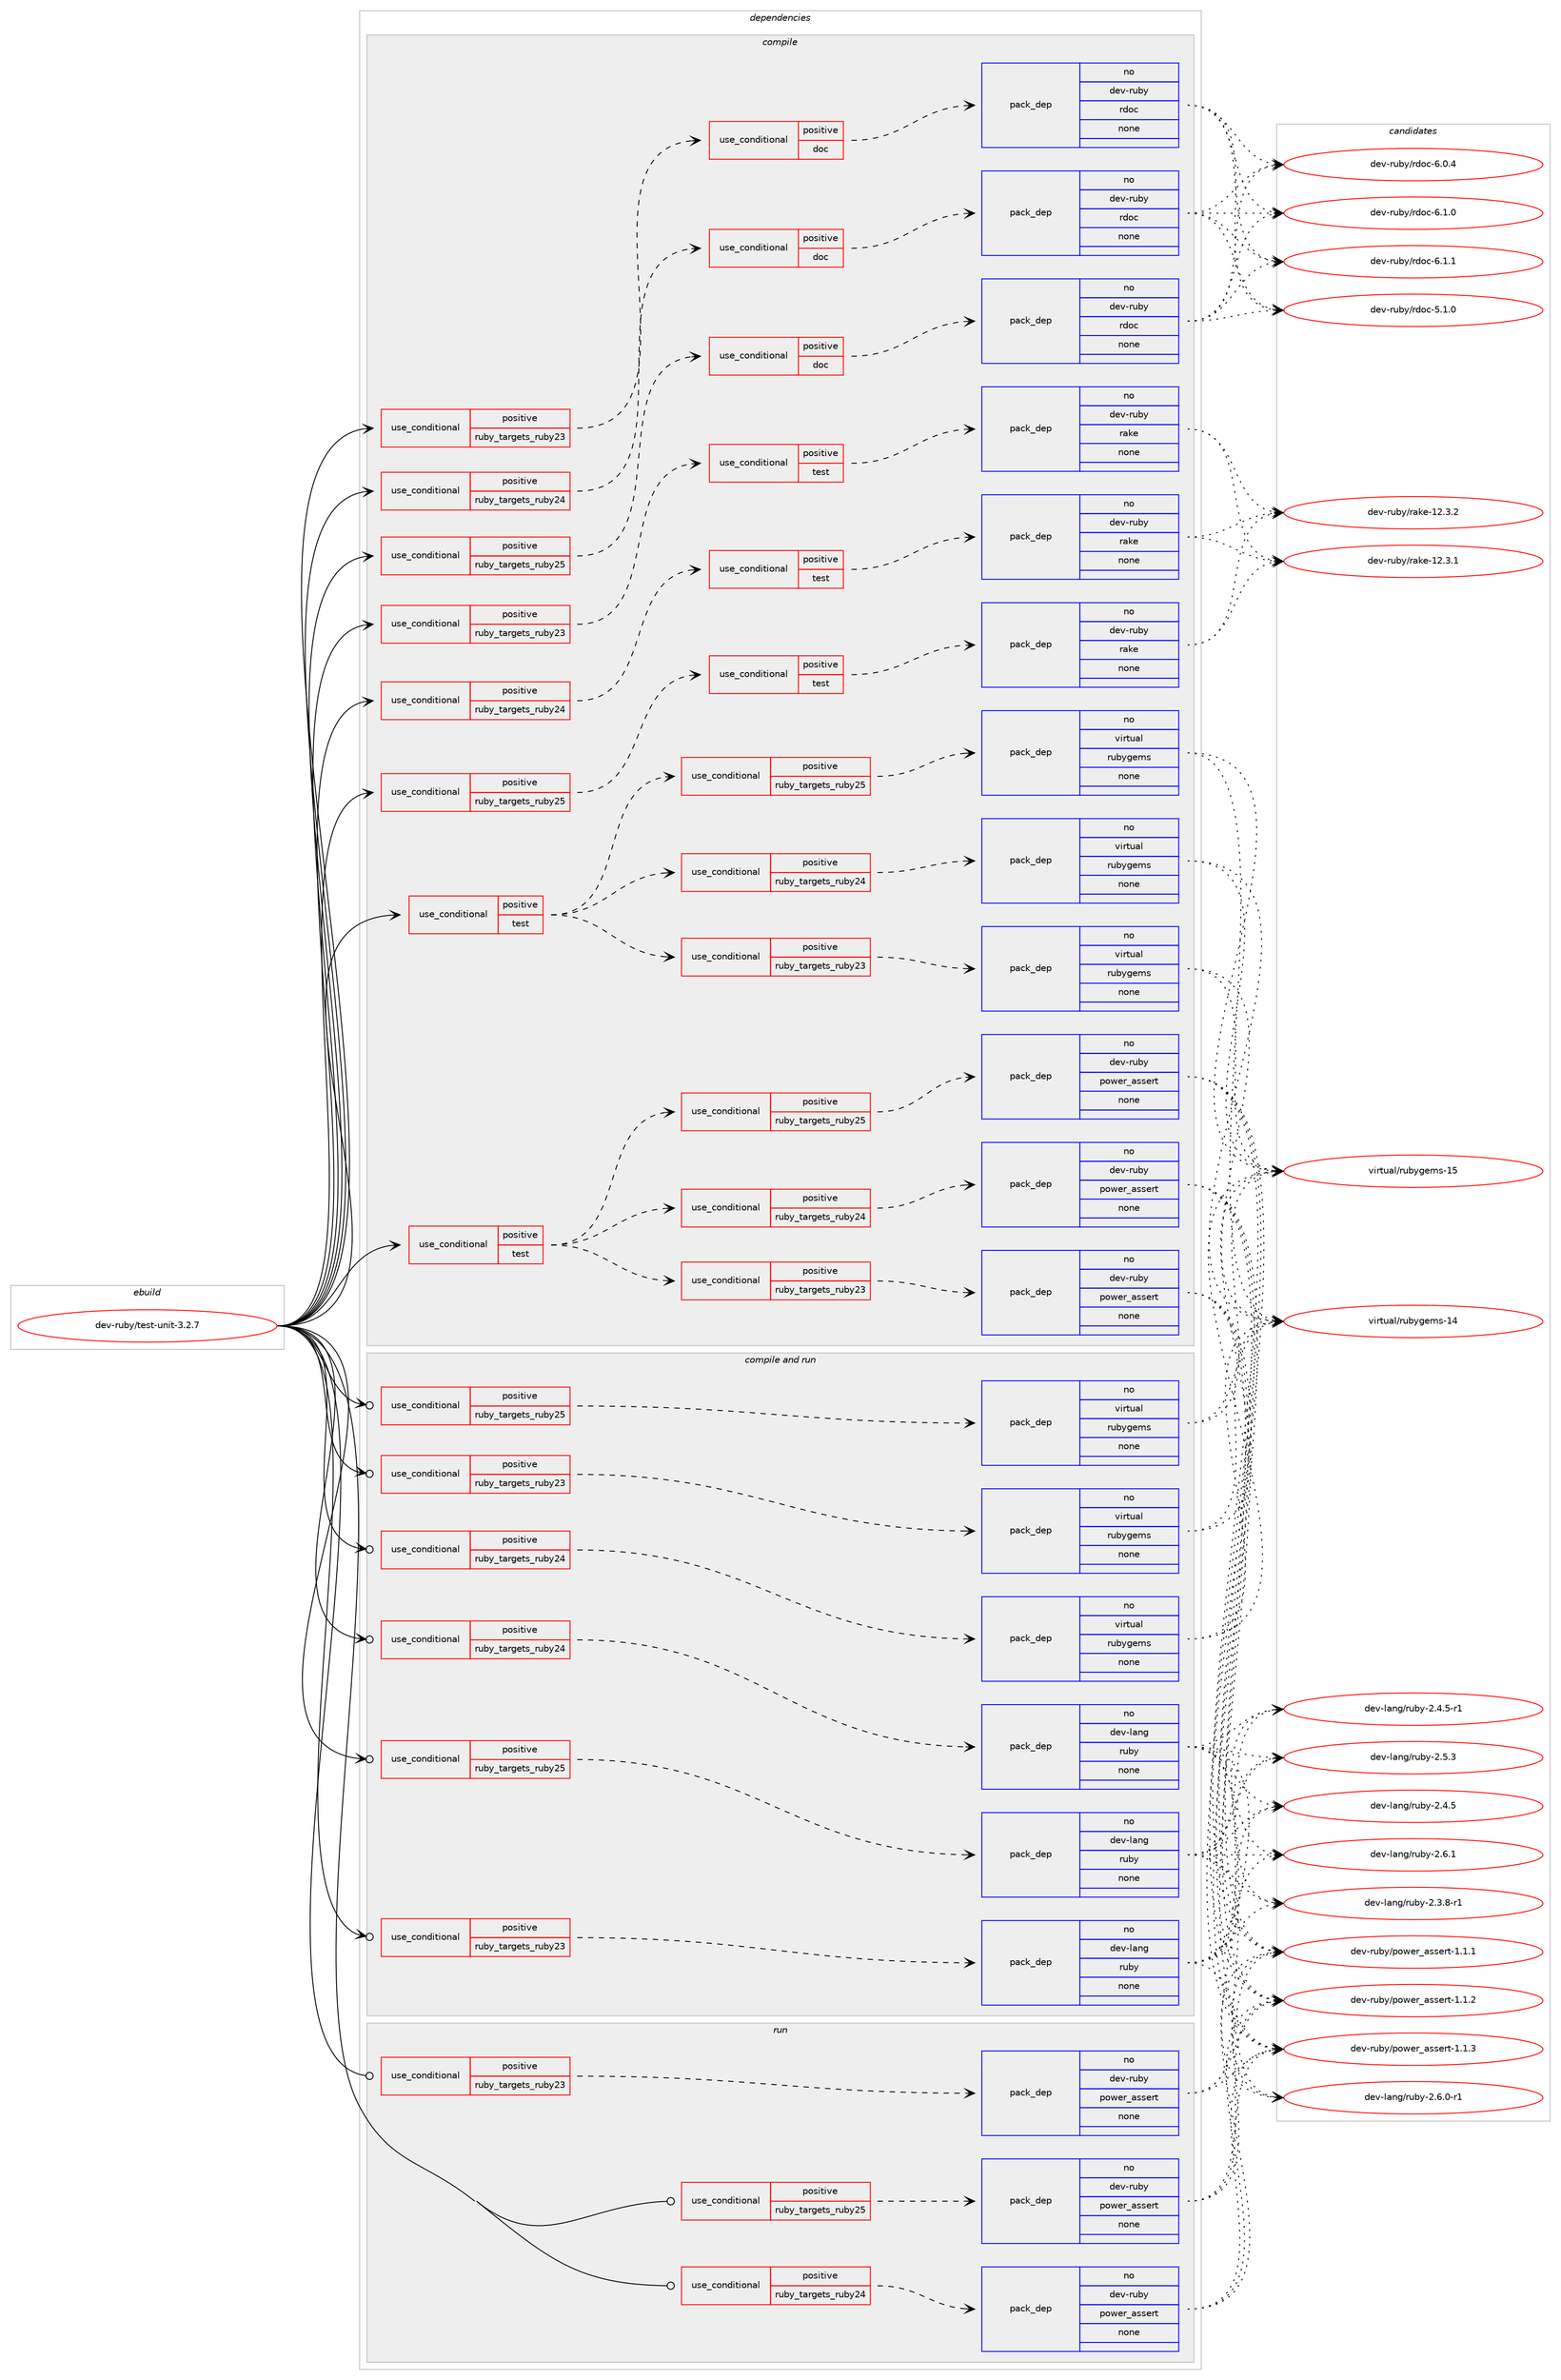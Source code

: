 digraph prolog {

# *************
# Graph options
# *************

newrank=true;
concentrate=true;
compound=true;
graph [rankdir=LR,fontname=Helvetica,fontsize=10,ranksep=1.5];#, ranksep=2.5, nodesep=0.2];
edge  [arrowhead=vee];
node  [fontname=Helvetica,fontsize=10];

# **********
# The ebuild
# **********

subgraph cluster_leftcol {
color=gray;
rank=same;
label=<<i>ebuild</i>>;
id [label="dev-ruby/test-unit-3.2.7", color=red, width=4, href="../dev-ruby/test-unit-3.2.7.svg"];
}

# ****************
# The dependencies
# ****************

subgraph cluster_midcol {
color=gray;
label=<<i>dependencies</i>>;
subgraph cluster_compile {
fillcolor="#eeeeee";
style=filled;
label=<<i>compile</i>>;
subgraph cond419848 {
dependency1532650 [label=<<TABLE BORDER="0" CELLBORDER="1" CELLSPACING="0" CELLPADDING="4"><TR><TD ROWSPAN="3" CELLPADDING="10">use_conditional</TD></TR><TR><TD>positive</TD></TR><TR><TD>ruby_targets_ruby23</TD></TR></TABLE>>, shape=none, color=red];
subgraph cond419849 {
dependency1532651 [label=<<TABLE BORDER="0" CELLBORDER="1" CELLSPACING="0" CELLPADDING="4"><TR><TD ROWSPAN="3" CELLPADDING="10">use_conditional</TD></TR><TR><TD>positive</TD></TR><TR><TD>doc</TD></TR></TABLE>>, shape=none, color=red];
subgraph pack1089286 {
dependency1532652 [label=<<TABLE BORDER="0" CELLBORDER="1" CELLSPACING="0" CELLPADDING="4" WIDTH="220"><TR><TD ROWSPAN="6" CELLPADDING="30">pack_dep</TD></TR><TR><TD WIDTH="110">no</TD></TR><TR><TD>dev-ruby</TD></TR><TR><TD>rdoc</TD></TR><TR><TD>none</TD></TR><TR><TD></TD></TR></TABLE>>, shape=none, color=blue];
}
dependency1532651:e -> dependency1532652:w [weight=20,style="dashed",arrowhead="vee"];
}
dependency1532650:e -> dependency1532651:w [weight=20,style="dashed",arrowhead="vee"];
}
id:e -> dependency1532650:w [weight=20,style="solid",arrowhead="vee"];
subgraph cond419850 {
dependency1532653 [label=<<TABLE BORDER="0" CELLBORDER="1" CELLSPACING="0" CELLPADDING="4"><TR><TD ROWSPAN="3" CELLPADDING="10">use_conditional</TD></TR><TR><TD>positive</TD></TR><TR><TD>ruby_targets_ruby23</TD></TR></TABLE>>, shape=none, color=red];
subgraph cond419851 {
dependency1532654 [label=<<TABLE BORDER="0" CELLBORDER="1" CELLSPACING="0" CELLPADDING="4"><TR><TD ROWSPAN="3" CELLPADDING="10">use_conditional</TD></TR><TR><TD>positive</TD></TR><TR><TD>test</TD></TR></TABLE>>, shape=none, color=red];
subgraph pack1089287 {
dependency1532655 [label=<<TABLE BORDER="0" CELLBORDER="1" CELLSPACING="0" CELLPADDING="4" WIDTH="220"><TR><TD ROWSPAN="6" CELLPADDING="30">pack_dep</TD></TR><TR><TD WIDTH="110">no</TD></TR><TR><TD>dev-ruby</TD></TR><TR><TD>rake</TD></TR><TR><TD>none</TD></TR><TR><TD></TD></TR></TABLE>>, shape=none, color=blue];
}
dependency1532654:e -> dependency1532655:w [weight=20,style="dashed",arrowhead="vee"];
}
dependency1532653:e -> dependency1532654:w [weight=20,style="dashed",arrowhead="vee"];
}
id:e -> dependency1532653:w [weight=20,style="solid",arrowhead="vee"];
subgraph cond419852 {
dependency1532656 [label=<<TABLE BORDER="0" CELLBORDER="1" CELLSPACING="0" CELLPADDING="4"><TR><TD ROWSPAN="3" CELLPADDING="10">use_conditional</TD></TR><TR><TD>positive</TD></TR><TR><TD>ruby_targets_ruby24</TD></TR></TABLE>>, shape=none, color=red];
subgraph cond419853 {
dependency1532657 [label=<<TABLE BORDER="0" CELLBORDER="1" CELLSPACING="0" CELLPADDING="4"><TR><TD ROWSPAN="3" CELLPADDING="10">use_conditional</TD></TR><TR><TD>positive</TD></TR><TR><TD>doc</TD></TR></TABLE>>, shape=none, color=red];
subgraph pack1089288 {
dependency1532658 [label=<<TABLE BORDER="0" CELLBORDER="1" CELLSPACING="0" CELLPADDING="4" WIDTH="220"><TR><TD ROWSPAN="6" CELLPADDING="30">pack_dep</TD></TR><TR><TD WIDTH="110">no</TD></TR><TR><TD>dev-ruby</TD></TR><TR><TD>rdoc</TD></TR><TR><TD>none</TD></TR><TR><TD></TD></TR></TABLE>>, shape=none, color=blue];
}
dependency1532657:e -> dependency1532658:w [weight=20,style="dashed",arrowhead="vee"];
}
dependency1532656:e -> dependency1532657:w [weight=20,style="dashed",arrowhead="vee"];
}
id:e -> dependency1532656:w [weight=20,style="solid",arrowhead="vee"];
subgraph cond419854 {
dependency1532659 [label=<<TABLE BORDER="0" CELLBORDER="1" CELLSPACING="0" CELLPADDING="4"><TR><TD ROWSPAN="3" CELLPADDING="10">use_conditional</TD></TR><TR><TD>positive</TD></TR><TR><TD>ruby_targets_ruby24</TD></TR></TABLE>>, shape=none, color=red];
subgraph cond419855 {
dependency1532660 [label=<<TABLE BORDER="0" CELLBORDER="1" CELLSPACING="0" CELLPADDING="4"><TR><TD ROWSPAN="3" CELLPADDING="10">use_conditional</TD></TR><TR><TD>positive</TD></TR><TR><TD>test</TD></TR></TABLE>>, shape=none, color=red];
subgraph pack1089289 {
dependency1532661 [label=<<TABLE BORDER="0" CELLBORDER="1" CELLSPACING="0" CELLPADDING="4" WIDTH="220"><TR><TD ROWSPAN="6" CELLPADDING="30">pack_dep</TD></TR><TR><TD WIDTH="110">no</TD></TR><TR><TD>dev-ruby</TD></TR><TR><TD>rake</TD></TR><TR><TD>none</TD></TR><TR><TD></TD></TR></TABLE>>, shape=none, color=blue];
}
dependency1532660:e -> dependency1532661:w [weight=20,style="dashed",arrowhead="vee"];
}
dependency1532659:e -> dependency1532660:w [weight=20,style="dashed",arrowhead="vee"];
}
id:e -> dependency1532659:w [weight=20,style="solid",arrowhead="vee"];
subgraph cond419856 {
dependency1532662 [label=<<TABLE BORDER="0" CELLBORDER="1" CELLSPACING="0" CELLPADDING="4"><TR><TD ROWSPAN="3" CELLPADDING="10">use_conditional</TD></TR><TR><TD>positive</TD></TR><TR><TD>ruby_targets_ruby25</TD></TR></TABLE>>, shape=none, color=red];
subgraph cond419857 {
dependency1532663 [label=<<TABLE BORDER="0" CELLBORDER="1" CELLSPACING="0" CELLPADDING="4"><TR><TD ROWSPAN="3" CELLPADDING="10">use_conditional</TD></TR><TR><TD>positive</TD></TR><TR><TD>doc</TD></TR></TABLE>>, shape=none, color=red];
subgraph pack1089290 {
dependency1532664 [label=<<TABLE BORDER="0" CELLBORDER="1" CELLSPACING="0" CELLPADDING="4" WIDTH="220"><TR><TD ROWSPAN="6" CELLPADDING="30">pack_dep</TD></TR><TR><TD WIDTH="110">no</TD></TR><TR><TD>dev-ruby</TD></TR><TR><TD>rdoc</TD></TR><TR><TD>none</TD></TR><TR><TD></TD></TR></TABLE>>, shape=none, color=blue];
}
dependency1532663:e -> dependency1532664:w [weight=20,style="dashed",arrowhead="vee"];
}
dependency1532662:e -> dependency1532663:w [weight=20,style="dashed",arrowhead="vee"];
}
id:e -> dependency1532662:w [weight=20,style="solid",arrowhead="vee"];
subgraph cond419858 {
dependency1532665 [label=<<TABLE BORDER="0" CELLBORDER="1" CELLSPACING="0" CELLPADDING="4"><TR><TD ROWSPAN="3" CELLPADDING="10">use_conditional</TD></TR><TR><TD>positive</TD></TR><TR><TD>ruby_targets_ruby25</TD></TR></TABLE>>, shape=none, color=red];
subgraph cond419859 {
dependency1532666 [label=<<TABLE BORDER="0" CELLBORDER="1" CELLSPACING="0" CELLPADDING="4"><TR><TD ROWSPAN="3" CELLPADDING="10">use_conditional</TD></TR><TR><TD>positive</TD></TR><TR><TD>test</TD></TR></TABLE>>, shape=none, color=red];
subgraph pack1089291 {
dependency1532667 [label=<<TABLE BORDER="0" CELLBORDER="1" CELLSPACING="0" CELLPADDING="4" WIDTH="220"><TR><TD ROWSPAN="6" CELLPADDING="30">pack_dep</TD></TR><TR><TD WIDTH="110">no</TD></TR><TR><TD>dev-ruby</TD></TR><TR><TD>rake</TD></TR><TR><TD>none</TD></TR><TR><TD></TD></TR></TABLE>>, shape=none, color=blue];
}
dependency1532666:e -> dependency1532667:w [weight=20,style="dashed",arrowhead="vee"];
}
dependency1532665:e -> dependency1532666:w [weight=20,style="dashed",arrowhead="vee"];
}
id:e -> dependency1532665:w [weight=20,style="solid",arrowhead="vee"];
subgraph cond419860 {
dependency1532668 [label=<<TABLE BORDER="0" CELLBORDER="1" CELLSPACING="0" CELLPADDING="4"><TR><TD ROWSPAN="3" CELLPADDING="10">use_conditional</TD></TR><TR><TD>positive</TD></TR><TR><TD>test</TD></TR></TABLE>>, shape=none, color=red];
subgraph cond419861 {
dependency1532669 [label=<<TABLE BORDER="0" CELLBORDER="1" CELLSPACING="0" CELLPADDING="4"><TR><TD ROWSPAN="3" CELLPADDING="10">use_conditional</TD></TR><TR><TD>positive</TD></TR><TR><TD>ruby_targets_ruby23</TD></TR></TABLE>>, shape=none, color=red];
subgraph pack1089292 {
dependency1532670 [label=<<TABLE BORDER="0" CELLBORDER="1" CELLSPACING="0" CELLPADDING="4" WIDTH="220"><TR><TD ROWSPAN="6" CELLPADDING="30">pack_dep</TD></TR><TR><TD WIDTH="110">no</TD></TR><TR><TD>dev-ruby</TD></TR><TR><TD>power_assert</TD></TR><TR><TD>none</TD></TR><TR><TD></TD></TR></TABLE>>, shape=none, color=blue];
}
dependency1532669:e -> dependency1532670:w [weight=20,style="dashed",arrowhead="vee"];
}
dependency1532668:e -> dependency1532669:w [weight=20,style="dashed",arrowhead="vee"];
subgraph cond419862 {
dependency1532671 [label=<<TABLE BORDER="0" CELLBORDER="1" CELLSPACING="0" CELLPADDING="4"><TR><TD ROWSPAN="3" CELLPADDING="10">use_conditional</TD></TR><TR><TD>positive</TD></TR><TR><TD>ruby_targets_ruby24</TD></TR></TABLE>>, shape=none, color=red];
subgraph pack1089293 {
dependency1532672 [label=<<TABLE BORDER="0" CELLBORDER="1" CELLSPACING="0" CELLPADDING="4" WIDTH="220"><TR><TD ROWSPAN="6" CELLPADDING="30">pack_dep</TD></TR><TR><TD WIDTH="110">no</TD></TR><TR><TD>dev-ruby</TD></TR><TR><TD>power_assert</TD></TR><TR><TD>none</TD></TR><TR><TD></TD></TR></TABLE>>, shape=none, color=blue];
}
dependency1532671:e -> dependency1532672:w [weight=20,style="dashed",arrowhead="vee"];
}
dependency1532668:e -> dependency1532671:w [weight=20,style="dashed",arrowhead="vee"];
subgraph cond419863 {
dependency1532673 [label=<<TABLE BORDER="0" CELLBORDER="1" CELLSPACING="0" CELLPADDING="4"><TR><TD ROWSPAN="3" CELLPADDING="10">use_conditional</TD></TR><TR><TD>positive</TD></TR><TR><TD>ruby_targets_ruby25</TD></TR></TABLE>>, shape=none, color=red];
subgraph pack1089294 {
dependency1532674 [label=<<TABLE BORDER="0" CELLBORDER="1" CELLSPACING="0" CELLPADDING="4" WIDTH="220"><TR><TD ROWSPAN="6" CELLPADDING="30">pack_dep</TD></TR><TR><TD WIDTH="110">no</TD></TR><TR><TD>dev-ruby</TD></TR><TR><TD>power_assert</TD></TR><TR><TD>none</TD></TR><TR><TD></TD></TR></TABLE>>, shape=none, color=blue];
}
dependency1532673:e -> dependency1532674:w [weight=20,style="dashed",arrowhead="vee"];
}
dependency1532668:e -> dependency1532673:w [weight=20,style="dashed",arrowhead="vee"];
}
id:e -> dependency1532668:w [weight=20,style="solid",arrowhead="vee"];
subgraph cond419864 {
dependency1532675 [label=<<TABLE BORDER="0" CELLBORDER="1" CELLSPACING="0" CELLPADDING="4"><TR><TD ROWSPAN="3" CELLPADDING="10">use_conditional</TD></TR><TR><TD>positive</TD></TR><TR><TD>test</TD></TR></TABLE>>, shape=none, color=red];
subgraph cond419865 {
dependency1532676 [label=<<TABLE BORDER="0" CELLBORDER="1" CELLSPACING="0" CELLPADDING="4"><TR><TD ROWSPAN="3" CELLPADDING="10">use_conditional</TD></TR><TR><TD>positive</TD></TR><TR><TD>ruby_targets_ruby23</TD></TR></TABLE>>, shape=none, color=red];
subgraph pack1089295 {
dependency1532677 [label=<<TABLE BORDER="0" CELLBORDER="1" CELLSPACING="0" CELLPADDING="4" WIDTH="220"><TR><TD ROWSPAN="6" CELLPADDING="30">pack_dep</TD></TR><TR><TD WIDTH="110">no</TD></TR><TR><TD>virtual</TD></TR><TR><TD>rubygems</TD></TR><TR><TD>none</TD></TR><TR><TD></TD></TR></TABLE>>, shape=none, color=blue];
}
dependency1532676:e -> dependency1532677:w [weight=20,style="dashed",arrowhead="vee"];
}
dependency1532675:e -> dependency1532676:w [weight=20,style="dashed",arrowhead="vee"];
subgraph cond419866 {
dependency1532678 [label=<<TABLE BORDER="0" CELLBORDER="1" CELLSPACING="0" CELLPADDING="4"><TR><TD ROWSPAN="3" CELLPADDING="10">use_conditional</TD></TR><TR><TD>positive</TD></TR><TR><TD>ruby_targets_ruby24</TD></TR></TABLE>>, shape=none, color=red];
subgraph pack1089296 {
dependency1532679 [label=<<TABLE BORDER="0" CELLBORDER="1" CELLSPACING="0" CELLPADDING="4" WIDTH="220"><TR><TD ROWSPAN="6" CELLPADDING="30">pack_dep</TD></TR><TR><TD WIDTH="110">no</TD></TR><TR><TD>virtual</TD></TR><TR><TD>rubygems</TD></TR><TR><TD>none</TD></TR><TR><TD></TD></TR></TABLE>>, shape=none, color=blue];
}
dependency1532678:e -> dependency1532679:w [weight=20,style="dashed",arrowhead="vee"];
}
dependency1532675:e -> dependency1532678:w [weight=20,style="dashed",arrowhead="vee"];
subgraph cond419867 {
dependency1532680 [label=<<TABLE BORDER="0" CELLBORDER="1" CELLSPACING="0" CELLPADDING="4"><TR><TD ROWSPAN="3" CELLPADDING="10">use_conditional</TD></TR><TR><TD>positive</TD></TR><TR><TD>ruby_targets_ruby25</TD></TR></TABLE>>, shape=none, color=red];
subgraph pack1089297 {
dependency1532681 [label=<<TABLE BORDER="0" CELLBORDER="1" CELLSPACING="0" CELLPADDING="4" WIDTH="220"><TR><TD ROWSPAN="6" CELLPADDING="30">pack_dep</TD></TR><TR><TD WIDTH="110">no</TD></TR><TR><TD>virtual</TD></TR><TR><TD>rubygems</TD></TR><TR><TD>none</TD></TR><TR><TD></TD></TR></TABLE>>, shape=none, color=blue];
}
dependency1532680:e -> dependency1532681:w [weight=20,style="dashed",arrowhead="vee"];
}
dependency1532675:e -> dependency1532680:w [weight=20,style="dashed",arrowhead="vee"];
}
id:e -> dependency1532675:w [weight=20,style="solid",arrowhead="vee"];
}
subgraph cluster_compileandrun {
fillcolor="#eeeeee";
style=filled;
label=<<i>compile and run</i>>;
subgraph cond419868 {
dependency1532682 [label=<<TABLE BORDER="0" CELLBORDER="1" CELLSPACING="0" CELLPADDING="4"><TR><TD ROWSPAN="3" CELLPADDING="10">use_conditional</TD></TR><TR><TD>positive</TD></TR><TR><TD>ruby_targets_ruby23</TD></TR></TABLE>>, shape=none, color=red];
subgraph pack1089298 {
dependency1532683 [label=<<TABLE BORDER="0" CELLBORDER="1" CELLSPACING="0" CELLPADDING="4" WIDTH="220"><TR><TD ROWSPAN="6" CELLPADDING="30">pack_dep</TD></TR><TR><TD WIDTH="110">no</TD></TR><TR><TD>dev-lang</TD></TR><TR><TD>ruby</TD></TR><TR><TD>none</TD></TR><TR><TD></TD></TR></TABLE>>, shape=none, color=blue];
}
dependency1532682:e -> dependency1532683:w [weight=20,style="dashed",arrowhead="vee"];
}
id:e -> dependency1532682:w [weight=20,style="solid",arrowhead="odotvee"];
subgraph cond419869 {
dependency1532684 [label=<<TABLE BORDER="0" CELLBORDER="1" CELLSPACING="0" CELLPADDING="4"><TR><TD ROWSPAN="3" CELLPADDING="10">use_conditional</TD></TR><TR><TD>positive</TD></TR><TR><TD>ruby_targets_ruby23</TD></TR></TABLE>>, shape=none, color=red];
subgraph pack1089299 {
dependency1532685 [label=<<TABLE BORDER="0" CELLBORDER="1" CELLSPACING="0" CELLPADDING="4" WIDTH="220"><TR><TD ROWSPAN="6" CELLPADDING="30">pack_dep</TD></TR><TR><TD WIDTH="110">no</TD></TR><TR><TD>virtual</TD></TR><TR><TD>rubygems</TD></TR><TR><TD>none</TD></TR><TR><TD></TD></TR></TABLE>>, shape=none, color=blue];
}
dependency1532684:e -> dependency1532685:w [weight=20,style="dashed",arrowhead="vee"];
}
id:e -> dependency1532684:w [weight=20,style="solid",arrowhead="odotvee"];
subgraph cond419870 {
dependency1532686 [label=<<TABLE BORDER="0" CELLBORDER="1" CELLSPACING="0" CELLPADDING="4"><TR><TD ROWSPAN="3" CELLPADDING="10">use_conditional</TD></TR><TR><TD>positive</TD></TR><TR><TD>ruby_targets_ruby24</TD></TR></TABLE>>, shape=none, color=red];
subgraph pack1089300 {
dependency1532687 [label=<<TABLE BORDER="0" CELLBORDER="1" CELLSPACING="0" CELLPADDING="4" WIDTH="220"><TR><TD ROWSPAN="6" CELLPADDING="30">pack_dep</TD></TR><TR><TD WIDTH="110">no</TD></TR><TR><TD>dev-lang</TD></TR><TR><TD>ruby</TD></TR><TR><TD>none</TD></TR><TR><TD></TD></TR></TABLE>>, shape=none, color=blue];
}
dependency1532686:e -> dependency1532687:w [weight=20,style="dashed",arrowhead="vee"];
}
id:e -> dependency1532686:w [weight=20,style="solid",arrowhead="odotvee"];
subgraph cond419871 {
dependency1532688 [label=<<TABLE BORDER="0" CELLBORDER="1" CELLSPACING="0" CELLPADDING="4"><TR><TD ROWSPAN="3" CELLPADDING="10">use_conditional</TD></TR><TR><TD>positive</TD></TR><TR><TD>ruby_targets_ruby24</TD></TR></TABLE>>, shape=none, color=red];
subgraph pack1089301 {
dependency1532689 [label=<<TABLE BORDER="0" CELLBORDER="1" CELLSPACING="0" CELLPADDING="4" WIDTH="220"><TR><TD ROWSPAN="6" CELLPADDING="30">pack_dep</TD></TR><TR><TD WIDTH="110">no</TD></TR><TR><TD>virtual</TD></TR><TR><TD>rubygems</TD></TR><TR><TD>none</TD></TR><TR><TD></TD></TR></TABLE>>, shape=none, color=blue];
}
dependency1532688:e -> dependency1532689:w [weight=20,style="dashed",arrowhead="vee"];
}
id:e -> dependency1532688:w [weight=20,style="solid",arrowhead="odotvee"];
subgraph cond419872 {
dependency1532690 [label=<<TABLE BORDER="0" CELLBORDER="1" CELLSPACING="0" CELLPADDING="4"><TR><TD ROWSPAN="3" CELLPADDING="10">use_conditional</TD></TR><TR><TD>positive</TD></TR><TR><TD>ruby_targets_ruby25</TD></TR></TABLE>>, shape=none, color=red];
subgraph pack1089302 {
dependency1532691 [label=<<TABLE BORDER="0" CELLBORDER="1" CELLSPACING="0" CELLPADDING="4" WIDTH="220"><TR><TD ROWSPAN="6" CELLPADDING="30">pack_dep</TD></TR><TR><TD WIDTH="110">no</TD></TR><TR><TD>dev-lang</TD></TR><TR><TD>ruby</TD></TR><TR><TD>none</TD></TR><TR><TD></TD></TR></TABLE>>, shape=none, color=blue];
}
dependency1532690:e -> dependency1532691:w [weight=20,style="dashed",arrowhead="vee"];
}
id:e -> dependency1532690:w [weight=20,style="solid",arrowhead="odotvee"];
subgraph cond419873 {
dependency1532692 [label=<<TABLE BORDER="0" CELLBORDER="1" CELLSPACING="0" CELLPADDING="4"><TR><TD ROWSPAN="3" CELLPADDING="10">use_conditional</TD></TR><TR><TD>positive</TD></TR><TR><TD>ruby_targets_ruby25</TD></TR></TABLE>>, shape=none, color=red];
subgraph pack1089303 {
dependency1532693 [label=<<TABLE BORDER="0" CELLBORDER="1" CELLSPACING="0" CELLPADDING="4" WIDTH="220"><TR><TD ROWSPAN="6" CELLPADDING="30">pack_dep</TD></TR><TR><TD WIDTH="110">no</TD></TR><TR><TD>virtual</TD></TR><TR><TD>rubygems</TD></TR><TR><TD>none</TD></TR><TR><TD></TD></TR></TABLE>>, shape=none, color=blue];
}
dependency1532692:e -> dependency1532693:w [weight=20,style="dashed",arrowhead="vee"];
}
id:e -> dependency1532692:w [weight=20,style="solid",arrowhead="odotvee"];
}
subgraph cluster_run {
fillcolor="#eeeeee";
style=filled;
label=<<i>run</i>>;
subgraph cond419874 {
dependency1532694 [label=<<TABLE BORDER="0" CELLBORDER="1" CELLSPACING="0" CELLPADDING="4"><TR><TD ROWSPAN="3" CELLPADDING="10">use_conditional</TD></TR><TR><TD>positive</TD></TR><TR><TD>ruby_targets_ruby23</TD></TR></TABLE>>, shape=none, color=red];
subgraph pack1089304 {
dependency1532695 [label=<<TABLE BORDER="0" CELLBORDER="1" CELLSPACING="0" CELLPADDING="4" WIDTH="220"><TR><TD ROWSPAN="6" CELLPADDING="30">pack_dep</TD></TR><TR><TD WIDTH="110">no</TD></TR><TR><TD>dev-ruby</TD></TR><TR><TD>power_assert</TD></TR><TR><TD>none</TD></TR><TR><TD></TD></TR></TABLE>>, shape=none, color=blue];
}
dependency1532694:e -> dependency1532695:w [weight=20,style="dashed",arrowhead="vee"];
}
id:e -> dependency1532694:w [weight=20,style="solid",arrowhead="odot"];
subgraph cond419875 {
dependency1532696 [label=<<TABLE BORDER="0" CELLBORDER="1" CELLSPACING="0" CELLPADDING="4"><TR><TD ROWSPAN="3" CELLPADDING="10">use_conditional</TD></TR><TR><TD>positive</TD></TR><TR><TD>ruby_targets_ruby24</TD></TR></TABLE>>, shape=none, color=red];
subgraph pack1089305 {
dependency1532697 [label=<<TABLE BORDER="0" CELLBORDER="1" CELLSPACING="0" CELLPADDING="4" WIDTH="220"><TR><TD ROWSPAN="6" CELLPADDING="30">pack_dep</TD></TR><TR><TD WIDTH="110">no</TD></TR><TR><TD>dev-ruby</TD></TR><TR><TD>power_assert</TD></TR><TR><TD>none</TD></TR><TR><TD></TD></TR></TABLE>>, shape=none, color=blue];
}
dependency1532696:e -> dependency1532697:w [weight=20,style="dashed",arrowhead="vee"];
}
id:e -> dependency1532696:w [weight=20,style="solid",arrowhead="odot"];
subgraph cond419876 {
dependency1532698 [label=<<TABLE BORDER="0" CELLBORDER="1" CELLSPACING="0" CELLPADDING="4"><TR><TD ROWSPAN="3" CELLPADDING="10">use_conditional</TD></TR><TR><TD>positive</TD></TR><TR><TD>ruby_targets_ruby25</TD></TR></TABLE>>, shape=none, color=red];
subgraph pack1089306 {
dependency1532699 [label=<<TABLE BORDER="0" CELLBORDER="1" CELLSPACING="0" CELLPADDING="4" WIDTH="220"><TR><TD ROWSPAN="6" CELLPADDING="30">pack_dep</TD></TR><TR><TD WIDTH="110">no</TD></TR><TR><TD>dev-ruby</TD></TR><TR><TD>power_assert</TD></TR><TR><TD>none</TD></TR><TR><TD></TD></TR></TABLE>>, shape=none, color=blue];
}
dependency1532698:e -> dependency1532699:w [weight=20,style="dashed",arrowhead="vee"];
}
id:e -> dependency1532698:w [weight=20,style="solid",arrowhead="odot"];
}
}

# **************
# The candidates
# **************

subgraph cluster_choices {
rank=same;
color=gray;
label=<<i>candidates</i>>;

subgraph choice1089286 {
color=black;
nodesep=1;
choice10010111845114117981214711410011199455346494648 [label="dev-ruby/rdoc-5.1.0", color=red, width=4,href="../dev-ruby/rdoc-5.1.0.svg"];
choice10010111845114117981214711410011199455446484652 [label="dev-ruby/rdoc-6.0.4", color=red, width=4,href="../dev-ruby/rdoc-6.0.4.svg"];
choice10010111845114117981214711410011199455446494648 [label="dev-ruby/rdoc-6.1.0", color=red, width=4,href="../dev-ruby/rdoc-6.1.0.svg"];
choice10010111845114117981214711410011199455446494649 [label="dev-ruby/rdoc-6.1.1", color=red, width=4,href="../dev-ruby/rdoc-6.1.1.svg"];
dependency1532652:e -> choice10010111845114117981214711410011199455346494648:w [style=dotted,weight="100"];
dependency1532652:e -> choice10010111845114117981214711410011199455446484652:w [style=dotted,weight="100"];
dependency1532652:e -> choice10010111845114117981214711410011199455446494648:w [style=dotted,weight="100"];
dependency1532652:e -> choice10010111845114117981214711410011199455446494649:w [style=dotted,weight="100"];
}
subgraph choice1089287 {
color=black;
nodesep=1;
choice1001011184511411798121471149710710145495046514649 [label="dev-ruby/rake-12.3.1", color=red, width=4,href="../dev-ruby/rake-12.3.1.svg"];
choice1001011184511411798121471149710710145495046514650 [label="dev-ruby/rake-12.3.2", color=red, width=4,href="../dev-ruby/rake-12.3.2.svg"];
dependency1532655:e -> choice1001011184511411798121471149710710145495046514649:w [style=dotted,weight="100"];
dependency1532655:e -> choice1001011184511411798121471149710710145495046514650:w [style=dotted,weight="100"];
}
subgraph choice1089288 {
color=black;
nodesep=1;
choice10010111845114117981214711410011199455346494648 [label="dev-ruby/rdoc-5.1.0", color=red, width=4,href="../dev-ruby/rdoc-5.1.0.svg"];
choice10010111845114117981214711410011199455446484652 [label="dev-ruby/rdoc-6.0.4", color=red, width=4,href="../dev-ruby/rdoc-6.0.4.svg"];
choice10010111845114117981214711410011199455446494648 [label="dev-ruby/rdoc-6.1.0", color=red, width=4,href="../dev-ruby/rdoc-6.1.0.svg"];
choice10010111845114117981214711410011199455446494649 [label="dev-ruby/rdoc-6.1.1", color=red, width=4,href="../dev-ruby/rdoc-6.1.1.svg"];
dependency1532658:e -> choice10010111845114117981214711410011199455346494648:w [style=dotted,weight="100"];
dependency1532658:e -> choice10010111845114117981214711410011199455446484652:w [style=dotted,weight="100"];
dependency1532658:e -> choice10010111845114117981214711410011199455446494648:w [style=dotted,weight="100"];
dependency1532658:e -> choice10010111845114117981214711410011199455446494649:w [style=dotted,weight="100"];
}
subgraph choice1089289 {
color=black;
nodesep=1;
choice1001011184511411798121471149710710145495046514649 [label="dev-ruby/rake-12.3.1", color=red, width=4,href="../dev-ruby/rake-12.3.1.svg"];
choice1001011184511411798121471149710710145495046514650 [label="dev-ruby/rake-12.3.2", color=red, width=4,href="../dev-ruby/rake-12.3.2.svg"];
dependency1532661:e -> choice1001011184511411798121471149710710145495046514649:w [style=dotted,weight="100"];
dependency1532661:e -> choice1001011184511411798121471149710710145495046514650:w [style=dotted,weight="100"];
}
subgraph choice1089290 {
color=black;
nodesep=1;
choice10010111845114117981214711410011199455346494648 [label="dev-ruby/rdoc-5.1.0", color=red, width=4,href="../dev-ruby/rdoc-5.1.0.svg"];
choice10010111845114117981214711410011199455446484652 [label="dev-ruby/rdoc-6.0.4", color=red, width=4,href="../dev-ruby/rdoc-6.0.4.svg"];
choice10010111845114117981214711410011199455446494648 [label="dev-ruby/rdoc-6.1.0", color=red, width=4,href="../dev-ruby/rdoc-6.1.0.svg"];
choice10010111845114117981214711410011199455446494649 [label="dev-ruby/rdoc-6.1.1", color=red, width=4,href="../dev-ruby/rdoc-6.1.1.svg"];
dependency1532664:e -> choice10010111845114117981214711410011199455346494648:w [style=dotted,weight="100"];
dependency1532664:e -> choice10010111845114117981214711410011199455446484652:w [style=dotted,weight="100"];
dependency1532664:e -> choice10010111845114117981214711410011199455446494648:w [style=dotted,weight="100"];
dependency1532664:e -> choice10010111845114117981214711410011199455446494649:w [style=dotted,weight="100"];
}
subgraph choice1089291 {
color=black;
nodesep=1;
choice1001011184511411798121471149710710145495046514649 [label="dev-ruby/rake-12.3.1", color=red, width=4,href="../dev-ruby/rake-12.3.1.svg"];
choice1001011184511411798121471149710710145495046514650 [label="dev-ruby/rake-12.3.2", color=red, width=4,href="../dev-ruby/rake-12.3.2.svg"];
dependency1532667:e -> choice1001011184511411798121471149710710145495046514649:w [style=dotted,weight="100"];
dependency1532667:e -> choice1001011184511411798121471149710710145495046514650:w [style=dotted,weight="100"];
}
subgraph choice1089292 {
color=black;
nodesep=1;
choice1001011184511411798121471121111191011149597115115101114116454946494649 [label="dev-ruby/power_assert-1.1.1", color=red, width=4,href="../dev-ruby/power_assert-1.1.1.svg"];
choice1001011184511411798121471121111191011149597115115101114116454946494650 [label="dev-ruby/power_assert-1.1.2", color=red, width=4,href="../dev-ruby/power_assert-1.1.2.svg"];
choice1001011184511411798121471121111191011149597115115101114116454946494651 [label="dev-ruby/power_assert-1.1.3", color=red, width=4,href="../dev-ruby/power_assert-1.1.3.svg"];
dependency1532670:e -> choice1001011184511411798121471121111191011149597115115101114116454946494649:w [style=dotted,weight="100"];
dependency1532670:e -> choice1001011184511411798121471121111191011149597115115101114116454946494650:w [style=dotted,weight="100"];
dependency1532670:e -> choice1001011184511411798121471121111191011149597115115101114116454946494651:w [style=dotted,weight="100"];
}
subgraph choice1089293 {
color=black;
nodesep=1;
choice1001011184511411798121471121111191011149597115115101114116454946494649 [label="dev-ruby/power_assert-1.1.1", color=red, width=4,href="../dev-ruby/power_assert-1.1.1.svg"];
choice1001011184511411798121471121111191011149597115115101114116454946494650 [label="dev-ruby/power_assert-1.1.2", color=red, width=4,href="../dev-ruby/power_assert-1.1.2.svg"];
choice1001011184511411798121471121111191011149597115115101114116454946494651 [label="dev-ruby/power_assert-1.1.3", color=red, width=4,href="../dev-ruby/power_assert-1.1.3.svg"];
dependency1532672:e -> choice1001011184511411798121471121111191011149597115115101114116454946494649:w [style=dotted,weight="100"];
dependency1532672:e -> choice1001011184511411798121471121111191011149597115115101114116454946494650:w [style=dotted,weight="100"];
dependency1532672:e -> choice1001011184511411798121471121111191011149597115115101114116454946494651:w [style=dotted,weight="100"];
}
subgraph choice1089294 {
color=black;
nodesep=1;
choice1001011184511411798121471121111191011149597115115101114116454946494649 [label="dev-ruby/power_assert-1.1.1", color=red, width=4,href="../dev-ruby/power_assert-1.1.1.svg"];
choice1001011184511411798121471121111191011149597115115101114116454946494650 [label="dev-ruby/power_assert-1.1.2", color=red, width=4,href="../dev-ruby/power_assert-1.1.2.svg"];
choice1001011184511411798121471121111191011149597115115101114116454946494651 [label="dev-ruby/power_assert-1.1.3", color=red, width=4,href="../dev-ruby/power_assert-1.1.3.svg"];
dependency1532674:e -> choice1001011184511411798121471121111191011149597115115101114116454946494649:w [style=dotted,weight="100"];
dependency1532674:e -> choice1001011184511411798121471121111191011149597115115101114116454946494650:w [style=dotted,weight="100"];
dependency1532674:e -> choice1001011184511411798121471121111191011149597115115101114116454946494651:w [style=dotted,weight="100"];
}
subgraph choice1089295 {
color=black;
nodesep=1;
choice118105114116117971084711411798121103101109115454952 [label="virtual/rubygems-14", color=red, width=4,href="../virtual/rubygems-14.svg"];
choice118105114116117971084711411798121103101109115454953 [label="virtual/rubygems-15", color=red, width=4,href="../virtual/rubygems-15.svg"];
dependency1532677:e -> choice118105114116117971084711411798121103101109115454952:w [style=dotted,weight="100"];
dependency1532677:e -> choice118105114116117971084711411798121103101109115454953:w [style=dotted,weight="100"];
}
subgraph choice1089296 {
color=black;
nodesep=1;
choice118105114116117971084711411798121103101109115454952 [label="virtual/rubygems-14", color=red, width=4,href="../virtual/rubygems-14.svg"];
choice118105114116117971084711411798121103101109115454953 [label="virtual/rubygems-15", color=red, width=4,href="../virtual/rubygems-15.svg"];
dependency1532679:e -> choice118105114116117971084711411798121103101109115454952:w [style=dotted,weight="100"];
dependency1532679:e -> choice118105114116117971084711411798121103101109115454953:w [style=dotted,weight="100"];
}
subgraph choice1089297 {
color=black;
nodesep=1;
choice118105114116117971084711411798121103101109115454952 [label="virtual/rubygems-14", color=red, width=4,href="../virtual/rubygems-14.svg"];
choice118105114116117971084711411798121103101109115454953 [label="virtual/rubygems-15", color=red, width=4,href="../virtual/rubygems-15.svg"];
dependency1532681:e -> choice118105114116117971084711411798121103101109115454952:w [style=dotted,weight="100"];
dependency1532681:e -> choice118105114116117971084711411798121103101109115454953:w [style=dotted,weight="100"];
}
subgraph choice1089298 {
color=black;
nodesep=1;
choice100101118451089711010347114117981214550465146564511449 [label="dev-lang/ruby-2.3.8-r1", color=red, width=4,href="../dev-lang/ruby-2.3.8-r1.svg"];
choice10010111845108971101034711411798121455046524653 [label="dev-lang/ruby-2.4.5", color=red, width=4,href="../dev-lang/ruby-2.4.5.svg"];
choice100101118451089711010347114117981214550465246534511449 [label="dev-lang/ruby-2.4.5-r1", color=red, width=4,href="../dev-lang/ruby-2.4.5-r1.svg"];
choice10010111845108971101034711411798121455046534651 [label="dev-lang/ruby-2.5.3", color=red, width=4,href="../dev-lang/ruby-2.5.3.svg"];
choice100101118451089711010347114117981214550465446484511449 [label="dev-lang/ruby-2.6.0-r1", color=red, width=4,href="../dev-lang/ruby-2.6.0-r1.svg"];
choice10010111845108971101034711411798121455046544649 [label="dev-lang/ruby-2.6.1", color=red, width=4,href="../dev-lang/ruby-2.6.1.svg"];
dependency1532683:e -> choice100101118451089711010347114117981214550465146564511449:w [style=dotted,weight="100"];
dependency1532683:e -> choice10010111845108971101034711411798121455046524653:w [style=dotted,weight="100"];
dependency1532683:e -> choice100101118451089711010347114117981214550465246534511449:w [style=dotted,weight="100"];
dependency1532683:e -> choice10010111845108971101034711411798121455046534651:w [style=dotted,weight="100"];
dependency1532683:e -> choice100101118451089711010347114117981214550465446484511449:w [style=dotted,weight="100"];
dependency1532683:e -> choice10010111845108971101034711411798121455046544649:w [style=dotted,weight="100"];
}
subgraph choice1089299 {
color=black;
nodesep=1;
choice118105114116117971084711411798121103101109115454952 [label="virtual/rubygems-14", color=red, width=4,href="../virtual/rubygems-14.svg"];
choice118105114116117971084711411798121103101109115454953 [label="virtual/rubygems-15", color=red, width=4,href="../virtual/rubygems-15.svg"];
dependency1532685:e -> choice118105114116117971084711411798121103101109115454952:w [style=dotted,weight="100"];
dependency1532685:e -> choice118105114116117971084711411798121103101109115454953:w [style=dotted,weight="100"];
}
subgraph choice1089300 {
color=black;
nodesep=1;
choice100101118451089711010347114117981214550465146564511449 [label="dev-lang/ruby-2.3.8-r1", color=red, width=4,href="../dev-lang/ruby-2.3.8-r1.svg"];
choice10010111845108971101034711411798121455046524653 [label="dev-lang/ruby-2.4.5", color=red, width=4,href="../dev-lang/ruby-2.4.5.svg"];
choice100101118451089711010347114117981214550465246534511449 [label="dev-lang/ruby-2.4.5-r1", color=red, width=4,href="../dev-lang/ruby-2.4.5-r1.svg"];
choice10010111845108971101034711411798121455046534651 [label="dev-lang/ruby-2.5.3", color=red, width=4,href="../dev-lang/ruby-2.5.3.svg"];
choice100101118451089711010347114117981214550465446484511449 [label="dev-lang/ruby-2.6.0-r1", color=red, width=4,href="../dev-lang/ruby-2.6.0-r1.svg"];
choice10010111845108971101034711411798121455046544649 [label="dev-lang/ruby-2.6.1", color=red, width=4,href="../dev-lang/ruby-2.6.1.svg"];
dependency1532687:e -> choice100101118451089711010347114117981214550465146564511449:w [style=dotted,weight="100"];
dependency1532687:e -> choice10010111845108971101034711411798121455046524653:w [style=dotted,weight="100"];
dependency1532687:e -> choice100101118451089711010347114117981214550465246534511449:w [style=dotted,weight="100"];
dependency1532687:e -> choice10010111845108971101034711411798121455046534651:w [style=dotted,weight="100"];
dependency1532687:e -> choice100101118451089711010347114117981214550465446484511449:w [style=dotted,weight="100"];
dependency1532687:e -> choice10010111845108971101034711411798121455046544649:w [style=dotted,weight="100"];
}
subgraph choice1089301 {
color=black;
nodesep=1;
choice118105114116117971084711411798121103101109115454952 [label="virtual/rubygems-14", color=red, width=4,href="../virtual/rubygems-14.svg"];
choice118105114116117971084711411798121103101109115454953 [label="virtual/rubygems-15", color=red, width=4,href="../virtual/rubygems-15.svg"];
dependency1532689:e -> choice118105114116117971084711411798121103101109115454952:w [style=dotted,weight="100"];
dependency1532689:e -> choice118105114116117971084711411798121103101109115454953:w [style=dotted,weight="100"];
}
subgraph choice1089302 {
color=black;
nodesep=1;
choice100101118451089711010347114117981214550465146564511449 [label="dev-lang/ruby-2.3.8-r1", color=red, width=4,href="../dev-lang/ruby-2.3.8-r1.svg"];
choice10010111845108971101034711411798121455046524653 [label="dev-lang/ruby-2.4.5", color=red, width=4,href="../dev-lang/ruby-2.4.5.svg"];
choice100101118451089711010347114117981214550465246534511449 [label="dev-lang/ruby-2.4.5-r1", color=red, width=4,href="../dev-lang/ruby-2.4.5-r1.svg"];
choice10010111845108971101034711411798121455046534651 [label="dev-lang/ruby-2.5.3", color=red, width=4,href="../dev-lang/ruby-2.5.3.svg"];
choice100101118451089711010347114117981214550465446484511449 [label="dev-lang/ruby-2.6.0-r1", color=red, width=4,href="../dev-lang/ruby-2.6.0-r1.svg"];
choice10010111845108971101034711411798121455046544649 [label="dev-lang/ruby-2.6.1", color=red, width=4,href="../dev-lang/ruby-2.6.1.svg"];
dependency1532691:e -> choice100101118451089711010347114117981214550465146564511449:w [style=dotted,weight="100"];
dependency1532691:e -> choice10010111845108971101034711411798121455046524653:w [style=dotted,weight="100"];
dependency1532691:e -> choice100101118451089711010347114117981214550465246534511449:w [style=dotted,weight="100"];
dependency1532691:e -> choice10010111845108971101034711411798121455046534651:w [style=dotted,weight="100"];
dependency1532691:e -> choice100101118451089711010347114117981214550465446484511449:w [style=dotted,weight="100"];
dependency1532691:e -> choice10010111845108971101034711411798121455046544649:w [style=dotted,weight="100"];
}
subgraph choice1089303 {
color=black;
nodesep=1;
choice118105114116117971084711411798121103101109115454952 [label="virtual/rubygems-14", color=red, width=4,href="../virtual/rubygems-14.svg"];
choice118105114116117971084711411798121103101109115454953 [label="virtual/rubygems-15", color=red, width=4,href="../virtual/rubygems-15.svg"];
dependency1532693:e -> choice118105114116117971084711411798121103101109115454952:w [style=dotted,weight="100"];
dependency1532693:e -> choice118105114116117971084711411798121103101109115454953:w [style=dotted,weight="100"];
}
subgraph choice1089304 {
color=black;
nodesep=1;
choice1001011184511411798121471121111191011149597115115101114116454946494649 [label="dev-ruby/power_assert-1.1.1", color=red, width=4,href="../dev-ruby/power_assert-1.1.1.svg"];
choice1001011184511411798121471121111191011149597115115101114116454946494650 [label="dev-ruby/power_assert-1.1.2", color=red, width=4,href="../dev-ruby/power_assert-1.1.2.svg"];
choice1001011184511411798121471121111191011149597115115101114116454946494651 [label="dev-ruby/power_assert-1.1.3", color=red, width=4,href="../dev-ruby/power_assert-1.1.3.svg"];
dependency1532695:e -> choice1001011184511411798121471121111191011149597115115101114116454946494649:w [style=dotted,weight="100"];
dependency1532695:e -> choice1001011184511411798121471121111191011149597115115101114116454946494650:w [style=dotted,weight="100"];
dependency1532695:e -> choice1001011184511411798121471121111191011149597115115101114116454946494651:w [style=dotted,weight="100"];
}
subgraph choice1089305 {
color=black;
nodesep=1;
choice1001011184511411798121471121111191011149597115115101114116454946494649 [label="dev-ruby/power_assert-1.1.1", color=red, width=4,href="../dev-ruby/power_assert-1.1.1.svg"];
choice1001011184511411798121471121111191011149597115115101114116454946494650 [label="dev-ruby/power_assert-1.1.2", color=red, width=4,href="../dev-ruby/power_assert-1.1.2.svg"];
choice1001011184511411798121471121111191011149597115115101114116454946494651 [label="dev-ruby/power_assert-1.1.3", color=red, width=4,href="../dev-ruby/power_assert-1.1.3.svg"];
dependency1532697:e -> choice1001011184511411798121471121111191011149597115115101114116454946494649:w [style=dotted,weight="100"];
dependency1532697:e -> choice1001011184511411798121471121111191011149597115115101114116454946494650:w [style=dotted,weight="100"];
dependency1532697:e -> choice1001011184511411798121471121111191011149597115115101114116454946494651:w [style=dotted,weight="100"];
}
subgraph choice1089306 {
color=black;
nodesep=1;
choice1001011184511411798121471121111191011149597115115101114116454946494649 [label="dev-ruby/power_assert-1.1.1", color=red, width=4,href="../dev-ruby/power_assert-1.1.1.svg"];
choice1001011184511411798121471121111191011149597115115101114116454946494650 [label="dev-ruby/power_assert-1.1.2", color=red, width=4,href="../dev-ruby/power_assert-1.1.2.svg"];
choice1001011184511411798121471121111191011149597115115101114116454946494651 [label="dev-ruby/power_assert-1.1.3", color=red, width=4,href="../dev-ruby/power_assert-1.1.3.svg"];
dependency1532699:e -> choice1001011184511411798121471121111191011149597115115101114116454946494649:w [style=dotted,weight="100"];
dependency1532699:e -> choice1001011184511411798121471121111191011149597115115101114116454946494650:w [style=dotted,weight="100"];
dependency1532699:e -> choice1001011184511411798121471121111191011149597115115101114116454946494651:w [style=dotted,weight="100"];
}
}

}
